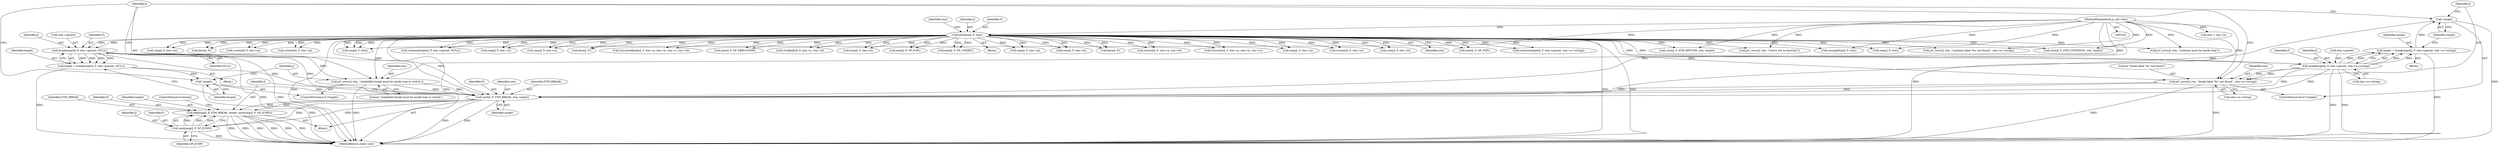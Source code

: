 digraph "0_ghostscript_5008105780c0b0182ea6eda83ad5598f225be3ee@pointer" {
"1000602" [label="(Call,cexit(J, F, STM_BREAK, stm, target))"];
"1000588" [label="(Call,breaktarget(J, F, stm->parent, NULL))"];
"1000111" [label="(Call,emitline(J, F, stm))"];
"1000104" [label="(MethodParameterIn,js_Ast *stm)"];
"1000598" [label="(Call,jsC_error(J, stm, \"unlabelled break must be inside loop or switch\"))"];
"1000561" [label="(Call,breaktarget(J, F, stm->parent, stm->a->string))"];
"1000575" [label="(Call,jsC_error(J, stm, \"break label '%s' not found\", stm->a->string))"];
"1000596" [label="(Call,!target)"];
"1000586" [label="(Call,target = breaktarget(J, F, stm->parent, NULL))"];
"1000573" [label="(Call,!target)"];
"1000559" [label="(Call,target = breaktarget(J, F, stm->parent, stm->a->string))"];
"1000608" [label="(Call,addjump(J, F, STM_BREAK, target, emitjump(J, F, OP_JUMP)))"];
"1000613" [label="(Call,emitjump(J, F, OP_JUMP))"];
"1000414" [label="(Call,cexp(J, F, stm->b))"];
"1000339" [label="(Call,here(J, F))"];
"1000146" [label="(Call,cvarinit(J, F, stm->a))"];
"1000560" [label="(Identifier,target)"];
"1000595" [label="(ControlStructure,if (!target))"];
"1000123" [label="(Call,cstmlist(J, F, stm->a))"];
"1000563" [label="(Identifier,F)"];
"1000603" [label="(Identifier,J)"];
"1000111" [label="(Call,emitline(J, F, stm))"];
"1000596" [label="(Call,!target)"];
"1000714" [label="(Call,cexit(J, F, STM_RETURN, stm, target))"];
"1000117" [label="(Identifier,stm)"];
"1000653" [label="(Call,continuetarget(J, F, stm->parent, NULL))"];
"1000726" [label="(Call,cexp(J, F, stm->a))"];
"1000576" [label="(Identifier,J)"];
"1000602" [label="(Call,cexit(J, F, STM_BREAK, stm, target))"];
"1000561" [label="(Call,breaktarget(J, F, stm->parent, stm->a->string))"];
"1000199" [label="(Call,cexp(J, F, stm->a))"];
"1000710" [label="(Call,jsC_error(J, stm, \"return not in function\"))"];
"1000264" [label="(Call,here(J, F))"];
"1000440" [label="(Call,cassignforin(J, F, stm))"];
"1000562" [label="(Identifier,J)"];
"1000614" [label="(Identifier,J)"];
"1000616" [label="(Identifier,OP_JUMP)"];
"1000585" [label="(Block,)"];
"1000579" [label="(Call,stm->a->string)"];
"1000598" [label="(Call,jsC_error(J, stm, \"unlabelled break must be inside loop or switch\"))"];
"1000104" [label="(MethodParameterIn,js_Ast *stm)"];
"1000597" [label="(Identifier,target)"];
"1000587" [label="(Identifier,target)"];
"1000844" [label="(MethodReturn,static void)"];
"1000588" [label="(Call,breaktarget(J, F, stm->parent, NULL))"];
"1000612" [label="(Identifier,target)"];
"1000613" [label="(Call,emitjump(J, F, OP_JUMP))"];
"1000773" [label="(Call,ctrycatchfinally(J, F, stm->a, stm->b, stm->c, stm->d))"];
"1000573" [label="(Call,!target)"];
"1000814" [label="(Call,emit(J, F, OP_DEBUGGER))"];
"1000589" [label="(Identifier,J)"];
"1000599" [label="(Identifier,J)"];
"1000559" [label="(Call,target = breaktarget(J, F, stm->parent, stm->a->string))"];
"1000577" [label="(Identifier,stm)"];
"1000829" [label="(Call,cexp(J, F, stm))"];
"1000600" [label="(Identifier,stm)"];
"1000617" [label="(ControlStructure,break;)"];
"1000604" [label="(Identifier,F)"];
"1000803" [label="(Call,ctryfinally(J, F, stm->a, stm->d))"];
"1000610" [label="(Identifier,F)"];
"1000591" [label="(Call,stm->parent)"];
"1000574" [label="(Identifier,target)"];
"1000640" [label="(Call,jsC_error(J, stm, \"continue label '%s' not found\", stm->a->string))"];
"1000327" [label="(Call,cexp(J, F, stm->a))"];
"1000609" [label="(Identifier,J)"];
"1000564" [label="(Call,stm->parent)"];
"1000606" [label="(Identifier,stm)"];
"1000825" [label="(Call,emit(J, F, OP_POP))"];
"1000695" [label="(Call,emit(J, F, OP_UNDEF))"];
"1000572" [label="(ControlStructure,if (!target))"];
"1000105" [label="(Block,)"];
"1000607" [label="(Identifier,target)"];
"1000159" [label="(Call,cexp(J, F, stm->a))"];
"1000601" [label="(Literal,\"unlabelled break must be inside loop or switch\")"];
"1000611" [label="(Identifier,STM_BREAK)"];
"1000667" [label="(Call,cexit(J, F, STM_CONTINUE, stm, target))"];
"1000688" [label="(Call,cexp(J, F, stm->a))"];
"1000586" [label="(Call,target = breaktarget(J, F, stm->parent, NULL))"];
"1000225" [label="(Call,here(J, F))"];
"1000112" [label="(Identifier,J)"];
"1000492" [label="(Call,cswitch(J, F, stm->a, stm->b))"];
"1000789" [label="(Call,ctrycatch(J, F, stm->a, stm->b, stm->c))"];
"1000525" [label="(Call,stm = stm->b)"];
"1000113" [label="(Identifier,F)"];
"1000558" [label="(Block,)"];
"1000738" [label="(Call,cexp(J, F, stm->a))"];
"1000605" [label="(Identifier,STM_BREAK)"];
"1000835" [label="(Call,cexp(J, F, stm))"];
"1000578" [label="(Literal,\"break label '%s' not found\")"];
"1000663" [label="(Call,jsC_error(J, stm, \"continue must be inside loop\"))"];
"1000590" [label="(Identifier,F)"];
"1000615" [label="(Identifier,F)"];
"1000314" [label="(Call,cvarinit(J, F, stm->a))"];
"1000567" [label="(Call,stm->a->string)"];
"1000608" [label="(Call,addjump(J, F, STM_BREAK, target, emitjump(J, F, OP_JUMP)))"];
"1000513" [label="(Call,cstm(J, F, stm->b))"];
"1000575" [label="(Call,jsC_error(J, stm, \"break label '%s' not found\", stm->a->string))"];
"1000114" [label="(Identifier,stm)"];
"1000594" [label="(Identifier,NULL)"];
"1000136" [label="(Call,emit(J, F, OP_POP))"];
"1000119" [label="(Block,)"];
"1000626" [label="(Call,continuetarget(J, F, stm->parent, stm->a->string))"];
"1000602" -> "1000119"  [label="AST: "];
"1000602" -> "1000607"  [label="CFG: "];
"1000603" -> "1000602"  [label="AST: "];
"1000604" -> "1000602"  [label="AST: "];
"1000605" -> "1000602"  [label="AST: "];
"1000606" -> "1000602"  [label="AST: "];
"1000607" -> "1000602"  [label="AST: "];
"1000609" -> "1000602"  [label="CFG: "];
"1000602" -> "1000844"  [label="DDG: "];
"1000602" -> "1000844"  [label="DDG: "];
"1000588" -> "1000602"  [label="DDG: "];
"1000588" -> "1000602"  [label="DDG: "];
"1000598" -> "1000602"  [label="DDG: "];
"1000598" -> "1000602"  [label="DDG: "];
"1000561" -> "1000602"  [label="DDG: "];
"1000561" -> "1000602"  [label="DDG: "];
"1000575" -> "1000602"  [label="DDG: "];
"1000575" -> "1000602"  [label="DDG: "];
"1000111" -> "1000602"  [label="DDG: "];
"1000104" -> "1000602"  [label="DDG: "];
"1000596" -> "1000602"  [label="DDG: "];
"1000573" -> "1000602"  [label="DDG: "];
"1000602" -> "1000608"  [label="DDG: "];
"1000602" -> "1000608"  [label="DDG: "];
"1000602" -> "1000613"  [label="DDG: "];
"1000602" -> "1000613"  [label="DDG: "];
"1000588" -> "1000586"  [label="AST: "];
"1000588" -> "1000594"  [label="CFG: "];
"1000589" -> "1000588"  [label="AST: "];
"1000590" -> "1000588"  [label="AST: "];
"1000591" -> "1000588"  [label="AST: "];
"1000594" -> "1000588"  [label="AST: "];
"1000586" -> "1000588"  [label="CFG: "];
"1000588" -> "1000844"  [label="DDG: "];
"1000588" -> "1000844"  [label="DDG: "];
"1000588" -> "1000586"  [label="DDG: "];
"1000588" -> "1000586"  [label="DDG: "];
"1000588" -> "1000586"  [label="DDG: "];
"1000588" -> "1000586"  [label="DDG: "];
"1000111" -> "1000588"  [label="DDG: "];
"1000111" -> "1000588"  [label="DDG: "];
"1000588" -> "1000598"  [label="DDG: "];
"1000111" -> "1000105"  [label="AST: "];
"1000111" -> "1000114"  [label="CFG: "];
"1000112" -> "1000111"  [label="AST: "];
"1000113" -> "1000111"  [label="AST: "];
"1000114" -> "1000111"  [label="AST: "];
"1000117" -> "1000111"  [label="CFG: "];
"1000111" -> "1000844"  [label="DDG: "];
"1000111" -> "1000844"  [label="DDG: "];
"1000111" -> "1000844"  [label="DDG: "];
"1000111" -> "1000844"  [label="DDG: "];
"1000104" -> "1000111"  [label="DDG: "];
"1000111" -> "1000123"  [label="DDG: "];
"1000111" -> "1000123"  [label="DDG: "];
"1000111" -> "1000136"  [label="DDG: "];
"1000111" -> "1000136"  [label="DDG: "];
"1000111" -> "1000146"  [label="DDG: "];
"1000111" -> "1000146"  [label="DDG: "];
"1000111" -> "1000159"  [label="DDG: "];
"1000111" -> "1000159"  [label="DDG: "];
"1000111" -> "1000199"  [label="DDG: "];
"1000111" -> "1000199"  [label="DDG: "];
"1000111" -> "1000225"  [label="DDG: "];
"1000111" -> "1000225"  [label="DDG: "];
"1000111" -> "1000264"  [label="DDG: "];
"1000111" -> "1000264"  [label="DDG: "];
"1000111" -> "1000314"  [label="DDG: "];
"1000111" -> "1000314"  [label="DDG: "];
"1000111" -> "1000327"  [label="DDG: "];
"1000111" -> "1000327"  [label="DDG: "];
"1000111" -> "1000339"  [label="DDG: "];
"1000111" -> "1000339"  [label="DDG: "];
"1000111" -> "1000414"  [label="DDG: "];
"1000111" -> "1000414"  [label="DDG: "];
"1000111" -> "1000440"  [label="DDG: "];
"1000111" -> "1000492"  [label="DDG: "];
"1000111" -> "1000492"  [label="DDG: "];
"1000111" -> "1000513"  [label="DDG: "];
"1000111" -> "1000513"  [label="DDG: "];
"1000111" -> "1000561"  [label="DDG: "];
"1000111" -> "1000561"  [label="DDG: "];
"1000111" -> "1000575"  [label="DDG: "];
"1000111" -> "1000598"  [label="DDG: "];
"1000111" -> "1000626"  [label="DDG: "];
"1000111" -> "1000626"  [label="DDG: "];
"1000111" -> "1000640"  [label="DDG: "];
"1000111" -> "1000653"  [label="DDG: "];
"1000111" -> "1000653"  [label="DDG: "];
"1000111" -> "1000663"  [label="DDG: "];
"1000111" -> "1000667"  [label="DDG: "];
"1000111" -> "1000688"  [label="DDG: "];
"1000111" -> "1000688"  [label="DDG: "];
"1000111" -> "1000695"  [label="DDG: "];
"1000111" -> "1000695"  [label="DDG: "];
"1000111" -> "1000710"  [label="DDG: "];
"1000111" -> "1000714"  [label="DDG: "];
"1000111" -> "1000726"  [label="DDG: "];
"1000111" -> "1000726"  [label="DDG: "];
"1000111" -> "1000738"  [label="DDG: "];
"1000111" -> "1000738"  [label="DDG: "];
"1000111" -> "1000773"  [label="DDG: "];
"1000111" -> "1000773"  [label="DDG: "];
"1000111" -> "1000789"  [label="DDG: "];
"1000111" -> "1000789"  [label="DDG: "];
"1000111" -> "1000803"  [label="DDG: "];
"1000111" -> "1000803"  [label="DDG: "];
"1000111" -> "1000814"  [label="DDG: "];
"1000111" -> "1000814"  [label="DDG: "];
"1000111" -> "1000825"  [label="DDG: "];
"1000111" -> "1000825"  [label="DDG: "];
"1000111" -> "1000829"  [label="DDG: "];
"1000111" -> "1000835"  [label="DDG: "];
"1000111" -> "1000835"  [label="DDG: "];
"1000111" -> "1000835"  [label="DDG: "];
"1000104" -> "1000102"  [label="AST: "];
"1000104" -> "1000844"  [label="DDG: "];
"1000104" -> "1000440"  [label="DDG: "];
"1000104" -> "1000525"  [label="DDG: "];
"1000104" -> "1000575"  [label="DDG: "];
"1000104" -> "1000598"  [label="DDG: "];
"1000104" -> "1000640"  [label="DDG: "];
"1000104" -> "1000663"  [label="DDG: "];
"1000104" -> "1000667"  [label="DDG: "];
"1000104" -> "1000710"  [label="DDG: "];
"1000104" -> "1000714"  [label="DDG: "];
"1000104" -> "1000829"  [label="DDG: "];
"1000104" -> "1000835"  [label="DDG: "];
"1000598" -> "1000595"  [label="AST: "];
"1000598" -> "1000601"  [label="CFG: "];
"1000599" -> "1000598"  [label="AST: "];
"1000600" -> "1000598"  [label="AST: "];
"1000601" -> "1000598"  [label="AST: "];
"1000603" -> "1000598"  [label="CFG: "];
"1000598" -> "1000844"  [label="DDG: "];
"1000561" -> "1000559"  [label="AST: "];
"1000561" -> "1000567"  [label="CFG: "];
"1000562" -> "1000561"  [label="AST: "];
"1000563" -> "1000561"  [label="AST: "];
"1000564" -> "1000561"  [label="AST: "];
"1000567" -> "1000561"  [label="AST: "];
"1000559" -> "1000561"  [label="CFG: "];
"1000561" -> "1000844"  [label="DDG: "];
"1000561" -> "1000844"  [label="DDG: "];
"1000561" -> "1000559"  [label="DDG: "];
"1000561" -> "1000559"  [label="DDG: "];
"1000561" -> "1000559"  [label="DDG: "];
"1000561" -> "1000559"  [label="DDG: "];
"1000561" -> "1000575"  [label="DDG: "];
"1000561" -> "1000575"  [label="DDG: "];
"1000575" -> "1000572"  [label="AST: "];
"1000575" -> "1000579"  [label="CFG: "];
"1000576" -> "1000575"  [label="AST: "];
"1000577" -> "1000575"  [label="AST: "];
"1000578" -> "1000575"  [label="AST: "];
"1000579" -> "1000575"  [label="AST: "];
"1000603" -> "1000575"  [label="CFG: "];
"1000575" -> "1000844"  [label="DDG: "];
"1000575" -> "1000844"  [label="DDG: "];
"1000596" -> "1000595"  [label="AST: "];
"1000596" -> "1000597"  [label="CFG: "];
"1000597" -> "1000596"  [label="AST: "];
"1000599" -> "1000596"  [label="CFG: "];
"1000603" -> "1000596"  [label="CFG: "];
"1000596" -> "1000844"  [label="DDG: "];
"1000586" -> "1000596"  [label="DDG: "];
"1000586" -> "1000585"  [label="AST: "];
"1000587" -> "1000586"  [label="AST: "];
"1000597" -> "1000586"  [label="CFG: "];
"1000586" -> "1000844"  [label="DDG: "];
"1000573" -> "1000572"  [label="AST: "];
"1000573" -> "1000574"  [label="CFG: "];
"1000574" -> "1000573"  [label="AST: "];
"1000576" -> "1000573"  [label="CFG: "];
"1000603" -> "1000573"  [label="CFG: "];
"1000573" -> "1000844"  [label="DDG: "];
"1000559" -> "1000573"  [label="DDG: "];
"1000559" -> "1000558"  [label="AST: "];
"1000560" -> "1000559"  [label="AST: "];
"1000574" -> "1000559"  [label="CFG: "];
"1000559" -> "1000844"  [label="DDG: "];
"1000608" -> "1000119"  [label="AST: "];
"1000608" -> "1000613"  [label="CFG: "];
"1000609" -> "1000608"  [label="AST: "];
"1000610" -> "1000608"  [label="AST: "];
"1000611" -> "1000608"  [label="AST: "];
"1000612" -> "1000608"  [label="AST: "];
"1000613" -> "1000608"  [label="AST: "];
"1000617" -> "1000608"  [label="CFG: "];
"1000608" -> "1000844"  [label="DDG: "];
"1000608" -> "1000844"  [label="DDG: "];
"1000608" -> "1000844"  [label="DDG: "];
"1000608" -> "1000844"  [label="DDG: "];
"1000608" -> "1000844"  [label="DDG: "];
"1000608" -> "1000844"  [label="DDG: "];
"1000613" -> "1000608"  [label="DDG: "];
"1000613" -> "1000608"  [label="DDG: "];
"1000613" -> "1000608"  [label="DDG: "];
"1000613" -> "1000616"  [label="CFG: "];
"1000614" -> "1000613"  [label="AST: "];
"1000615" -> "1000613"  [label="AST: "];
"1000616" -> "1000613"  [label="AST: "];
"1000613" -> "1000844"  [label="DDG: "];
}
